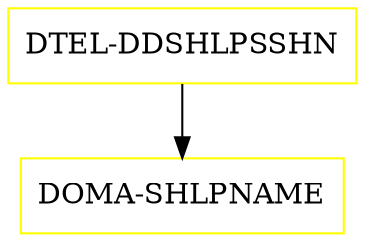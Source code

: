 digraph G {
  "DTEL-DDSHLPSSHN" [shape=box,color=yellow];
  "DOMA-SHLPNAME" [shape=box,color=yellow,URL="./DOMA_SHLPNAME.html"];
  "DTEL-DDSHLPSSHN" -> "DOMA-SHLPNAME";
}

